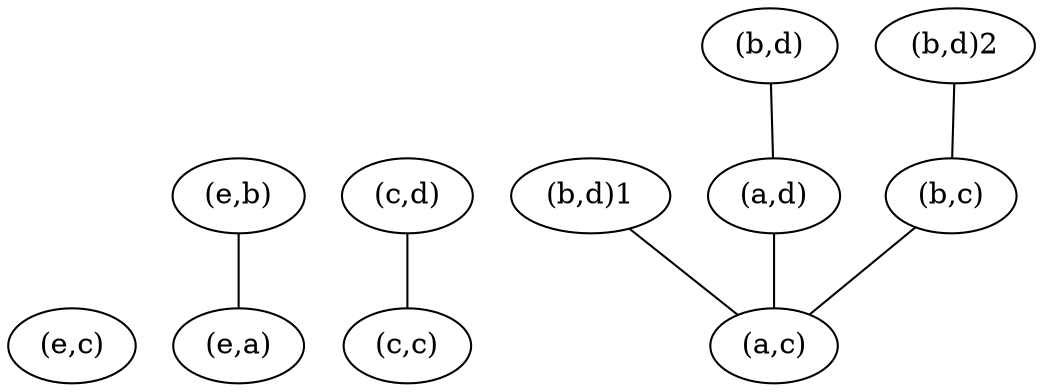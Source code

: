 graph forest_graph{
 rankdir=BT 
"(e,c)"
"(e,a)" -- "(e,b)"
"(c,c)" -- "(c,d)"
"(a,c)" -- "(b,d)1"
"(a,c)" -- "(a,d)"
"(a,c)" -- "(b,c)"
"(a,d)" -- "(b,d)"
"(b,c)" -- "(b,d)2"
}